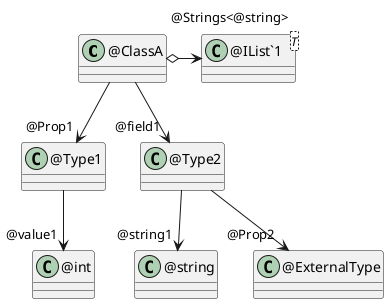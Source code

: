 @startuml
class "@ClassA" {
}
class "@Type1" {
}
class "@Type2" {
}
class "@IList`1"<T> {
}
"@ClassA" o-> "@Strings<@string>" "@IList`1"
"@ClassA" --> "@Prop1" "@Type1"
"@ClassA" --> "@field1" "@Type2"
"@Type1" --> "@value1" "@int"
"@Type2" --> "@string1" "@string"
"@Type2" --> "@Prop2" "@ExternalType"
@enduml
